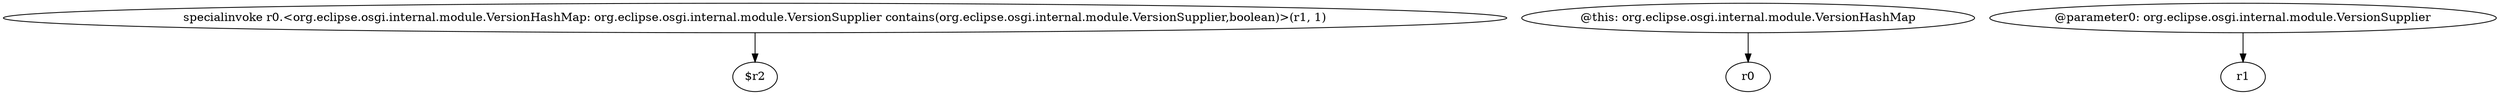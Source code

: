 digraph g {
0[label="specialinvoke r0.<org.eclipse.osgi.internal.module.VersionHashMap: org.eclipse.osgi.internal.module.VersionSupplier contains(org.eclipse.osgi.internal.module.VersionSupplier,boolean)>(r1, 1)"]
1[label="$r2"]
0->1[label=""]
2[label="@this: org.eclipse.osgi.internal.module.VersionHashMap"]
3[label="r0"]
2->3[label=""]
4[label="@parameter0: org.eclipse.osgi.internal.module.VersionSupplier"]
5[label="r1"]
4->5[label=""]
}